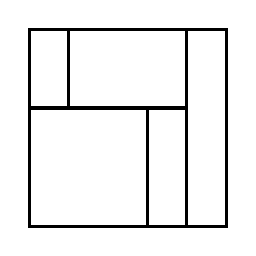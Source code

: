 \begin{tikzpicture}[very thick, scale=.5]
    \draw (0,3) rectangle (1,5);
    \draw (1,3) rectangle (4,5);
    \draw (0,0) rectangle (3,3);
    \draw (3,0) rectangle (4,3);
    \draw (4,0) rectangle (5,5);
\end{tikzpicture}
